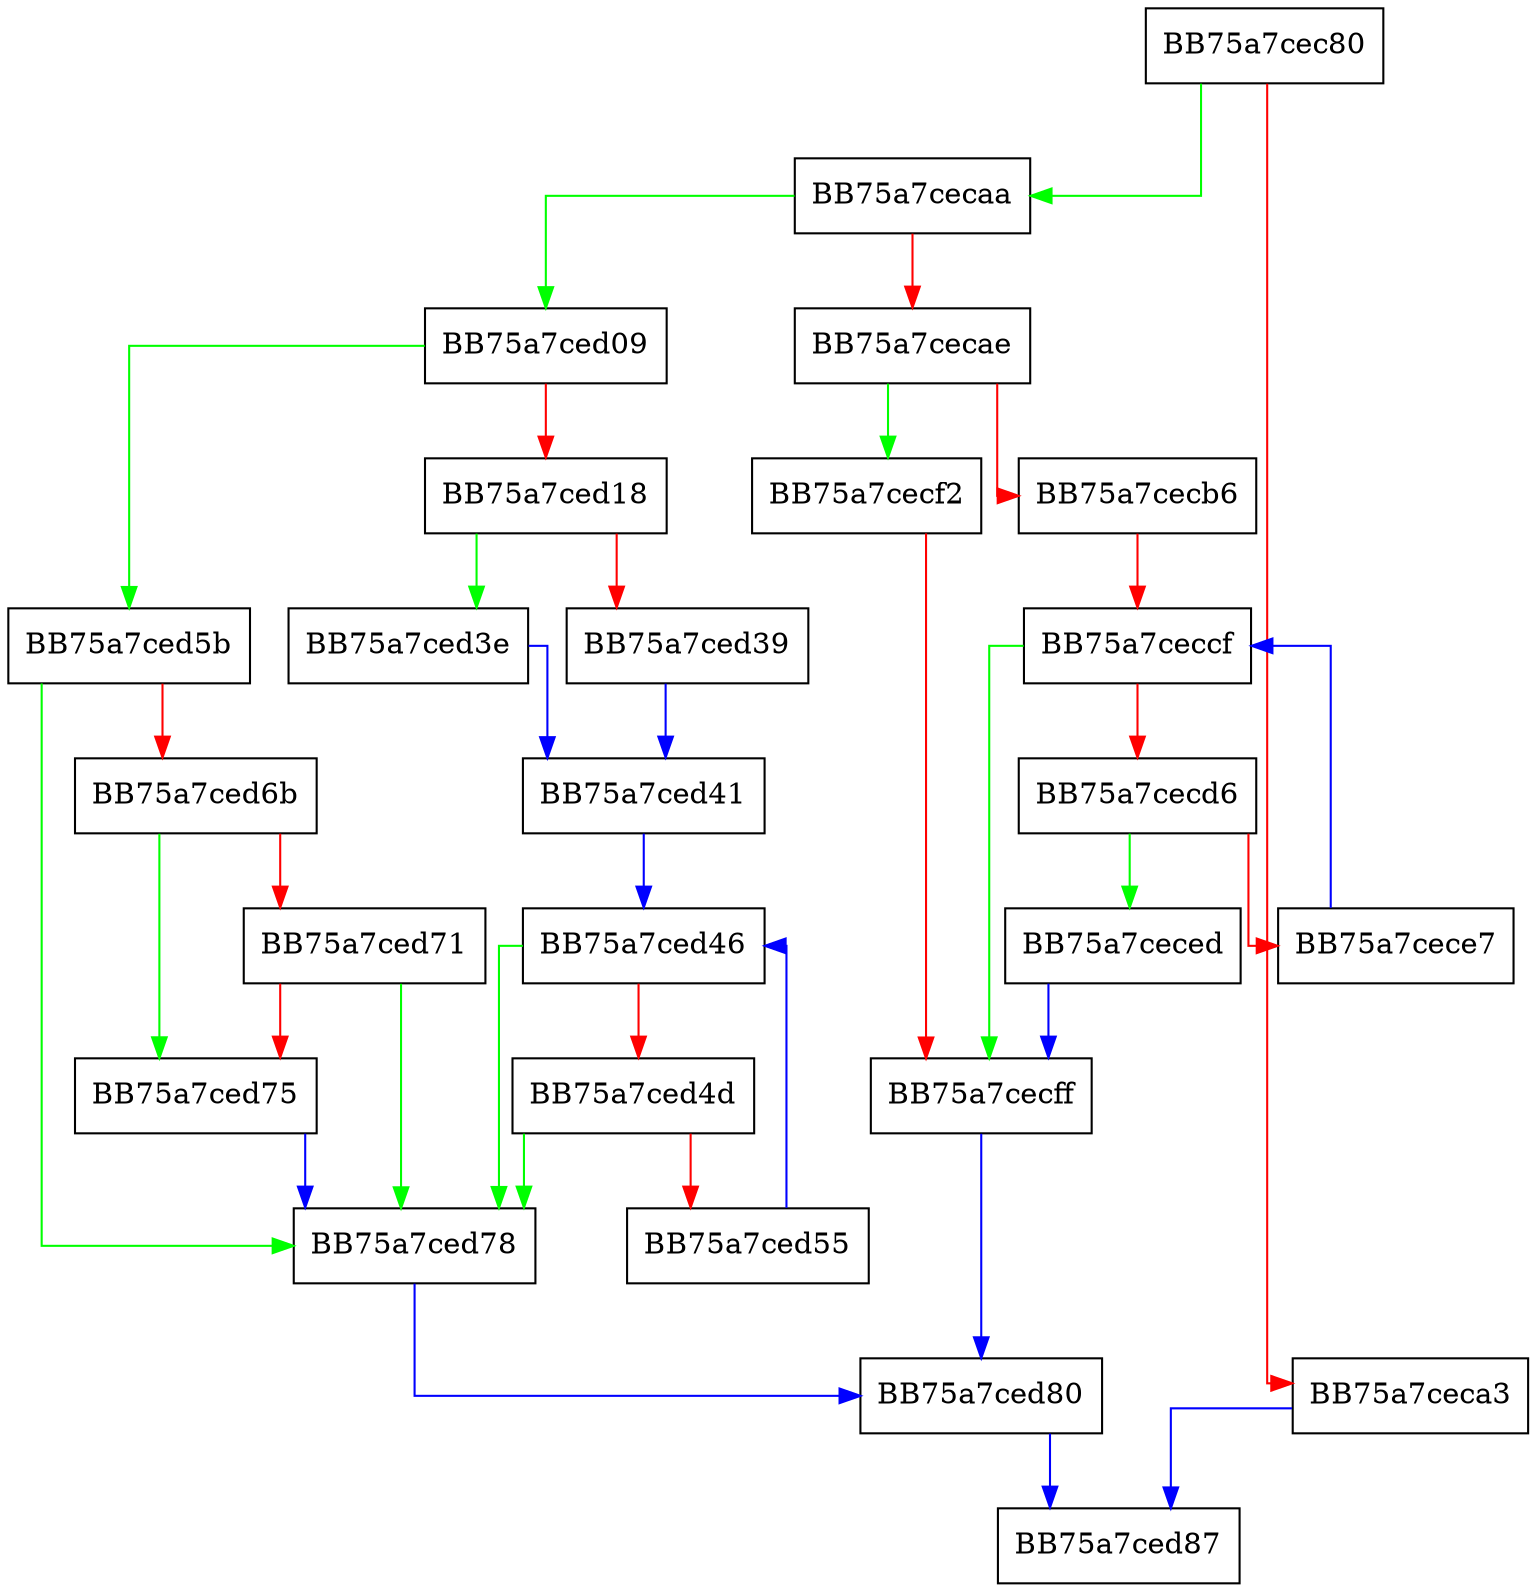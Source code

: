 digraph match_assert_backref {
  node [shape="box"];
  graph [splines=ortho];
  BB75a7cec80 -> BB75a7cecaa [color="green"];
  BB75a7cec80 -> BB75a7ceca3 [color="red"];
  BB75a7ceca3 -> BB75a7ced87 [color="blue"];
  BB75a7cecaa -> BB75a7ced09 [color="green"];
  BB75a7cecaa -> BB75a7cecae [color="red"];
  BB75a7cecae -> BB75a7cecf2 [color="green"];
  BB75a7cecae -> BB75a7cecb6 [color="red"];
  BB75a7cecb6 -> BB75a7ceccf [color="red"];
  BB75a7ceccf -> BB75a7cecff [color="green"];
  BB75a7ceccf -> BB75a7cecd6 [color="red"];
  BB75a7cecd6 -> BB75a7ceced [color="green"];
  BB75a7cecd6 -> BB75a7cece7 [color="red"];
  BB75a7cece7 -> BB75a7ceccf [color="blue"];
  BB75a7ceced -> BB75a7cecff [color="blue"];
  BB75a7cecf2 -> BB75a7cecff [color="red"];
  BB75a7cecff -> BB75a7ced80 [color="blue"];
  BB75a7ced09 -> BB75a7ced5b [color="green"];
  BB75a7ced09 -> BB75a7ced18 [color="red"];
  BB75a7ced18 -> BB75a7ced3e [color="green"];
  BB75a7ced18 -> BB75a7ced39 [color="red"];
  BB75a7ced39 -> BB75a7ced41 [color="blue"];
  BB75a7ced3e -> BB75a7ced41 [color="blue"];
  BB75a7ced41 -> BB75a7ced46 [color="blue"];
  BB75a7ced46 -> BB75a7ced78 [color="green"];
  BB75a7ced46 -> BB75a7ced4d [color="red"];
  BB75a7ced4d -> BB75a7ced78 [color="green"];
  BB75a7ced4d -> BB75a7ced55 [color="red"];
  BB75a7ced55 -> BB75a7ced46 [color="blue"];
  BB75a7ced5b -> BB75a7ced78 [color="green"];
  BB75a7ced5b -> BB75a7ced6b [color="red"];
  BB75a7ced6b -> BB75a7ced75 [color="green"];
  BB75a7ced6b -> BB75a7ced71 [color="red"];
  BB75a7ced71 -> BB75a7ced78 [color="green"];
  BB75a7ced71 -> BB75a7ced75 [color="red"];
  BB75a7ced75 -> BB75a7ced78 [color="blue"];
  BB75a7ced78 -> BB75a7ced80 [color="blue"];
  BB75a7ced80 -> BB75a7ced87 [color="blue"];
}